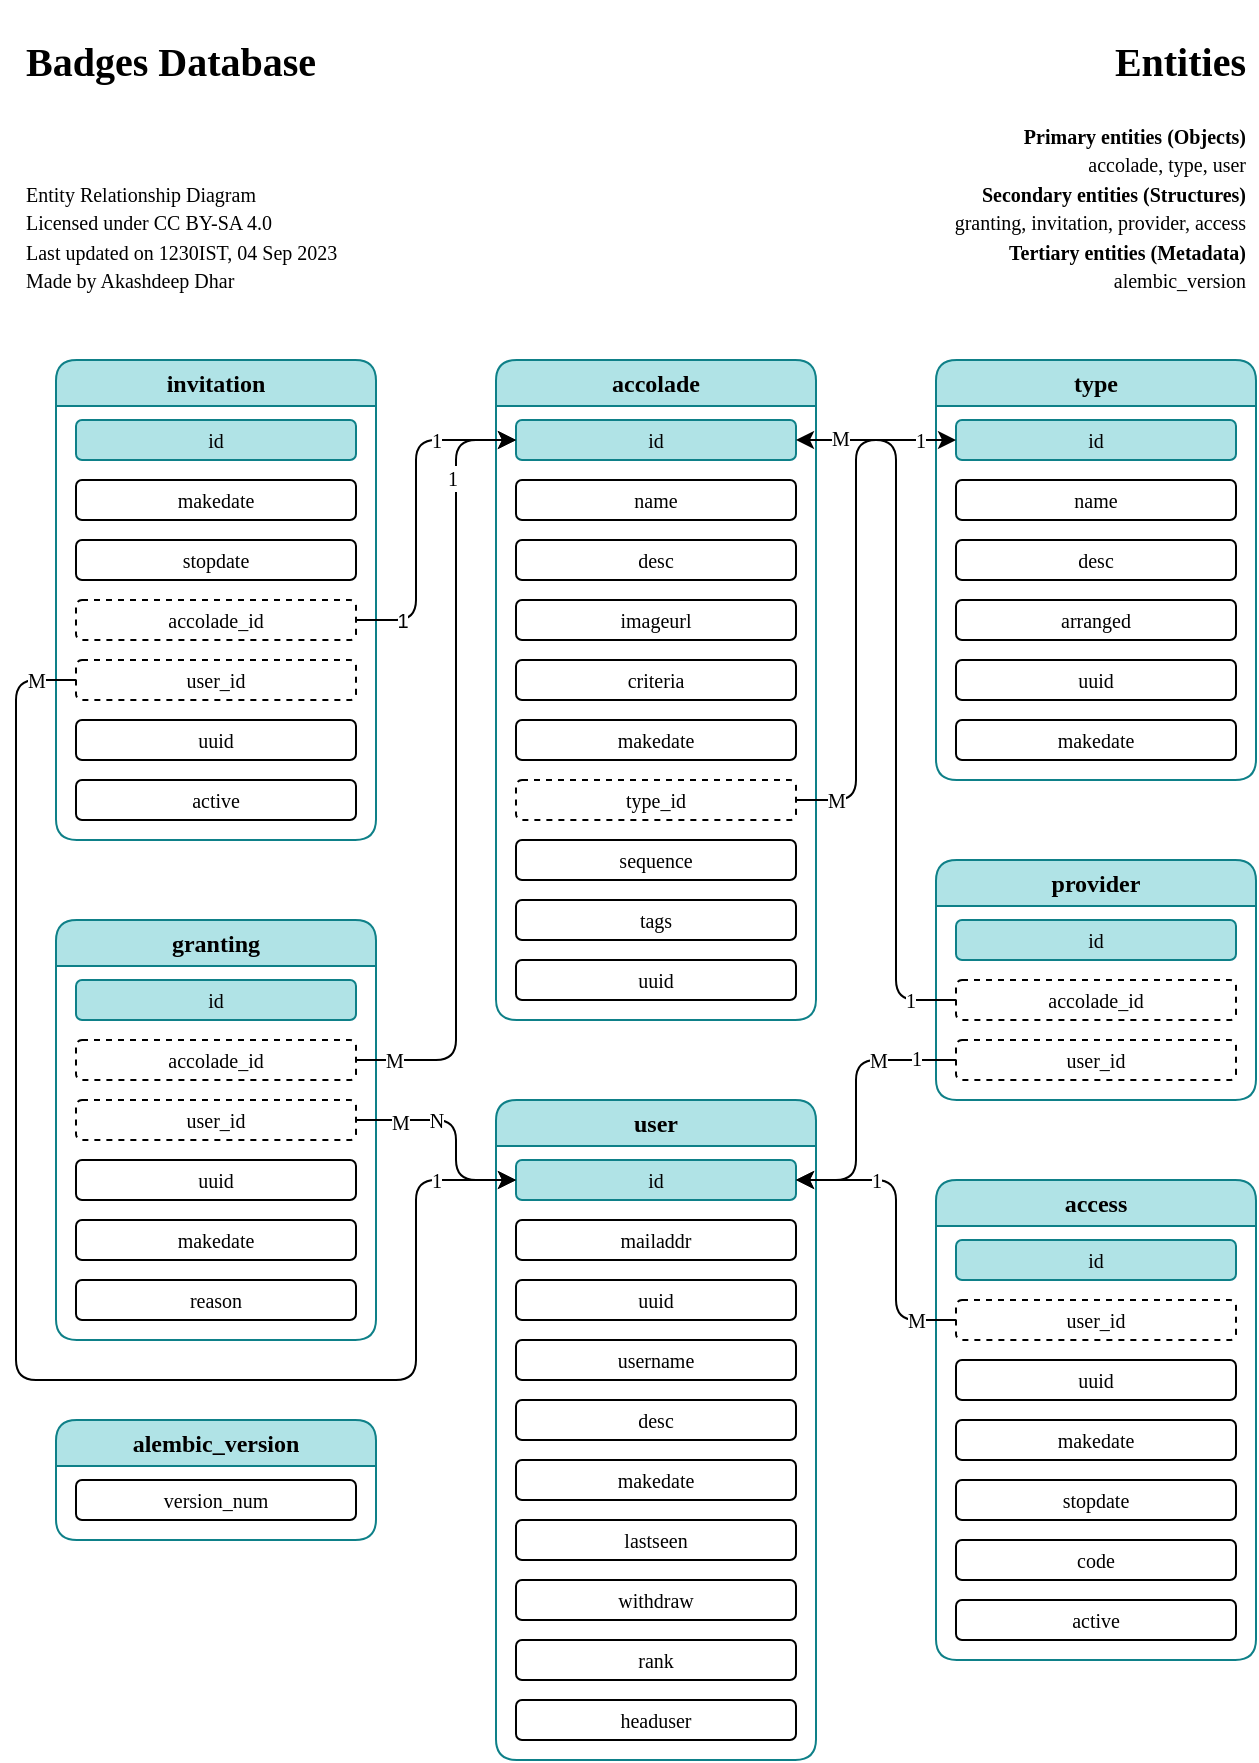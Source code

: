 <mxfile version="21.7.1" type="device">
  <diagram name="Page-1" id="tG-fi7jxVLDGpoVH_Wuy">
    <mxGraphModel dx="2280" dy="800" grid="1" gridSize="10" guides="1" tooltips="1" connect="1" arrows="1" fold="1" page="1" pageScale="1" pageWidth="850" pageHeight="1100" math="0" shadow="0">
      <root>
        <mxCell id="0" />
        <mxCell id="1" parent="0" />
        <mxCell id="fr-WvW2aRMvn-cWXt4Ab-1" value="&lt;font face=&quot;JetBrains Mono&quot;&gt;granting&lt;/font&gt;" style="swimlane;whiteSpace=wrap;html=1;rounded=1;fillColor=#b0e3e6;strokeColor=#0e8088;" parent="1" vertex="1">
          <mxGeometry x="-40" y="1240" width="160" height="210" as="geometry" />
        </mxCell>
        <mxCell id="fr-WvW2aRMvn-cWXt4Ab-2" value="&lt;font face=&quot;JetBrains Mono&quot;&gt;&lt;span style=&quot;font-size: 10px;&quot;&gt;id&lt;/span&gt;&lt;/font&gt;" style="rounded=1;whiteSpace=wrap;html=1;fillColor=#b0e3e6;strokeColor=#0e8088;" parent="fr-WvW2aRMvn-cWXt4Ab-1" vertex="1">
          <mxGeometry x="10" y="30" width="140" height="20" as="geometry" />
        </mxCell>
        <mxCell id="fr-WvW2aRMvn-cWXt4Ab-3" value="&lt;font face=&quot;JetBrains Mono&quot;&gt;&lt;span style=&quot;font-size: 10px;&quot;&gt;accolade_id&lt;/span&gt;&lt;/font&gt;" style="rounded=1;whiteSpace=wrap;html=1;dashed=1;" parent="fr-WvW2aRMvn-cWXt4Ab-1" vertex="1">
          <mxGeometry x="10" y="60" width="140" height="20" as="geometry" />
        </mxCell>
        <mxCell id="fr-WvW2aRMvn-cWXt4Ab-4" value="&lt;font face=&quot;JetBrains Mono&quot;&gt;&lt;span style=&quot;font-size: 10px;&quot;&gt;user_id&lt;/span&gt;&lt;/font&gt;" style="rounded=1;whiteSpace=wrap;html=1;dashed=1;" parent="fr-WvW2aRMvn-cWXt4Ab-1" vertex="1">
          <mxGeometry x="10" y="90" width="140" height="20" as="geometry" />
        </mxCell>
        <mxCell id="fr-WvW2aRMvn-cWXt4Ab-6" value="&lt;font face=&quot;JetBrains Mono&quot;&gt;&lt;span style=&quot;font-size: 10px;&quot;&gt;makedate&lt;/span&gt;&lt;/font&gt;" style="rounded=1;whiteSpace=wrap;html=1;" parent="fr-WvW2aRMvn-cWXt4Ab-1" vertex="1">
          <mxGeometry x="10" y="150" width="140" height="20" as="geometry" />
        </mxCell>
        <mxCell id="fr-WvW2aRMvn-cWXt4Ab-8" value="&lt;font face=&quot;JetBrains Mono&quot;&gt;&lt;span style=&quot;font-size: 10px;&quot;&gt;reason&lt;/span&gt;&lt;/font&gt;" style="rounded=1;whiteSpace=wrap;html=1;" parent="fr-WvW2aRMvn-cWXt4Ab-1" vertex="1">
          <mxGeometry x="10" y="180" width="140" height="20" as="geometry" />
        </mxCell>
        <mxCell id="O8XJlSIx6RdCu0CZliPD-32" value="&lt;font face=&quot;JetBrains Mono&quot;&gt;&lt;span style=&quot;font-size: 10px;&quot;&gt;uuid&lt;/span&gt;&lt;/font&gt;" style="rounded=1;whiteSpace=wrap;html=1;" parent="fr-WvW2aRMvn-cWXt4Ab-1" vertex="1">
          <mxGeometry x="10" y="120" width="140" height="20" as="geometry" />
        </mxCell>
        <mxCell id="fr-WvW2aRMvn-cWXt4Ab-9" value="&lt;font face=&quot;JetBrains Mono&quot;&gt;user&lt;/font&gt;" style="swimlane;whiteSpace=wrap;html=1;rounded=1;fillColor=#b0e3e6;strokeColor=#0e8088;" parent="1" vertex="1">
          <mxGeometry x="180" y="1330" width="160" height="330" as="geometry" />
        </mxCell>
        <mxCell id="fr-WvW2aRMvn-cWXt4Ab-10" value="&lt;font face=&quot;JetBrains Mono&quot;&gt;&lt;span style=&quot;font-size: 10px;&quot;&gt;id&lt;/span&gt;&lt;/font&gt;" style="rounded=1;whiteSpace=wrap;html=1;strokeWidth=1;fillColor=#b0e3e6;strokeColor=#0e8088;" parent="fr-WvW2aRMvn-cWXt4Ab-9" vertex="1">
          <mxGeometry x="10" y="30" width="140" height="20" as="geometry" />
        </mxCell>
        <mxCell id="fr-WvW2aRMvn-cWXt4Ab-11" value="&lt;font face=&quot;JetBrains Mono&quot;&gt;&lt;span style=&quot;font-size: 10px;&quot;&gt;mailaddr&lt;/span&gt;&lt;/font&gt;" style="rounded=1;whiteSpace=wrap;html=1;" parent="fr-WvW2aRMvn-cWXt4Ab-9" vertex="1">
          <mxGeometry x="10" y="60" width="140" height="20" as="geometry" />
        </mxCell>
        <mxCell id="fr-WvW2aRMvn-cWXt4Ab-12" value="&lt;font face=&quot;JetBrains Mono&quot;&gt;&lt;span style=&quot;font-size: 10px;&quot;&gt;username&lt;/span&gt;&lt;/font&gt;" style="rounded=1;whiteSpace=wrap;html=1;" parent="fr-WvW2aRMvn-cWXt4Ab-9" vertex="1">
          <mxGeometry x="10" y="120" width="140" height="20" as="geometry" />
        </mxCell>
        <mxCell id="fr-WvW2aRMvn-cWXt4Ab-15" value="&lt;font face=&quot;JetBrains Mono&quot;&gt;&lt;span style=&quot;font-size: 10px;&quot;&gt;desc&lt;/span&gt;&lt;/font&gt;" style="rounded=1;whiteSpace=wrap;html=1;" parent="fr-WvW2aRMvn-cWXt4Ab-9" vertex="1">
          <mxGeometry x="10" y="150" width="140" height="20" as="geometry" />
        </mxCell>
        <mxCell id="fr-WvW2aRMvn-cWXt4Ab-16" value="&lt;font face=&quot;JetBrains Mono&quot;&gt;&lt;span style=&quot;font-size: 10px;&quot;&gt;makedate&lt;/span&gt;&lt;/font&gt;" style="rounded=1;whiteSpace=wrap;html=1;" parent="fr-WvW2aRMvn-cWXt4Ab-9" vertex="1">
          <mxGeometry x="10" y="180" width="140" height="20" as="geometry" />
        </mxCell>
        <mxCell id="fr-WvW2aRMvn-cWXt4Ab-17" value="&lt;font face=&quot;JetBrains Mono&quot;&gt;&lt;span style=&quot;font-size: 10px;&quot;&gt;withdraw&lt;/span&gt;&lt;/font&gt;" style="rounded=1;whiteSpace=wrap;html=1;" parent="fr-WvW2aRMvn-cWXt4Ab-9" vertex="1">
          <mxGeometry x="10" y="240" width="140" height="20" as="geometry" />
        </mxCell>
        <mxCell id="fr-WvW2aRMvn-cWXt4Ab-18" value="&lt;font face=&quot;JetBrains Mono&quot;&gt;&lt;span style=&quot;font-size: 10px;&quot;&gt;rank&lt;/span&gt;&lt;/font&gt;" style="rounded=1;whiteSpace=wrap;html=1;" parent="fr-WvW2aRMvn-cWXt4Ab-9" vertex="1">
          <mxGeometry x="10" y="270" width="140" height="20" as="geometry" />
        </mxCell>
        <mxCell id="fr-WvW2aRMvn-cWXt4Ab-19" value="&lt;font face=&quot;JetBrains Mono&quot;&gt;&lt;span style=&quot;font-size: 10px;&quot;&gt;lastseen&lt;/span&gt;&lt;/font&gt;" style="rounded=1;whiteSpace=wrap;html=1;" parent="fr-WvW2aRMvn-cWXt4Ab-9" vertex="1">
          <mxGeometry x="10" y="210" width="140" height="20" as="geometry" />
        </mxCell>
        <mxCell id="O8XJlSIx6RdCu0CZliPD-10" value="&lt;font face=&quot;JetBrains Mono&quot;&gt;&lt;span style=&quot;font-size: 10px;&quot;&gt;uuid&lt;/span&gt;&lt;/font&gt;" style="rounded=1;whiteSpace=wrap;html=1;" parent="fr-WvW2aRMvn-cWXt4Ab-9" vertex="1">
          <mxGeometry x="10" y="90" width="140" height="20" as="geometry" />
        </mxCell>
        <mxCell id="O8XJlSIx6RdCu0CZliPD-30" value="&lt;font face=&quot;JetBrains Mono&quot;&gt;&lt;span style=&quot;font-size: 10px;&quot;&gt;headuser&lt;/span&gt;&lt;/font&gt;" style="rounded=1;whiteSpace=wrap;html=1;" parent="fr-WvW2aRMvn-cWXt4Ab-9" vertex="1">
          <mxGeometry x="10" y="300" width="140" height="20" as="geometry" />
        </mxCell>
        <mxCell id="fr-WvW2aRMvn-cWXt4Ab-20" value="&lt;font data-font-src=&quot;https://fonts.googleapis.com/css?family=JetBrains+Mono&quot; face=&quot;JetBrains Mono&quot;&gt;alembic_version&lt;/font&gt;" style="swimlane;whiteSpace=wrap;html=1;rounded=1;fillColor=#b0e3e6;strokeColor=#0e8088;" parent="1" vertex="1">
          <mxGeometry x="-40" y="1490" width="160" height="60" as="geometry" />
        </mxCell>
        <mxCell id="fr-WvW2aRMvn-cWXt4Ab-21" value="&lt;font style=&quot;font-size: 10px;&quot; data-font-src=&quot;https://fonts.googleapis.com/css?family=JetBrains+Mono&quot; face=&quot;JetBrains Mono&quot;&gt;version_num&lt;/font&gt;" style="rounded=1;whiteSpace=wrap;html=1;" parent="fr-WvW2aRMvn-cWXt4Ab-20" vertex="1">
          <mxGeometry x="10" y="30" width="140" height="20" as="geometry" />
        </mxCell>
        <mxCell id="fr-WvW2aRMvn-cWXt4Ab-22" value="&lt;font face=&quot;JetBrains Mono&quot;&gt;accolade&lt;/font&gt;" style="swimlane;whiteSpace=wrap;html=1;rounded=1;fillColor=#b0e3e6;strokeColor=#0e8088;" parent="1" vertex="1">
          <mxGeometry x="180" y="960" width="160" height="330" as="geometry" />
        </mxCell>
        <mxCell id="fr-WvW2aRMvn-cWXt4Ab-23" value="&lt;font face=&quot;JetBrains Mono&quot;&gt;&lt;span style=&quot;font-size: 10px;&quot;&gt;id&lt;/span&gt;&lt;/font&gt;" style="rounded=1;whiteSpace=wrap;html=1;fillColor=#b0e3e6;strokeColor=#0e8088;glass=0;" parent="fr-WvW2aRMvn-cWXt4Ab-22" vertex="1">
          <mxGeometry x="10" y="30" width="140" height="20" as="geometry" />
        </mxCell>
        <mxCell id="fr-WvW2aRMvn-cWXt4Ab-24" value="&lt;font face=&quot;JetBrains Mono&quot;&gt;&lt;span style=&quot;font-size: 10px;&quot;&gt;name&lt;/span&gt;&lt;/font&gt;" style="rounded=1;whiteSpace=wrap;html=1;" parent="fr-WvW2aRMvn-cWXt4Ab-22" vertex="1">
          <mxGeometry x="10" y="60" width="140" height="20" as="geometry" />
        </mxCell>
        <mxCell id="fr-WvW2aRMvn-cWXt4Ab-25" value="&lt;font face=&quot;JetBrains Mono&quot;&gt;&lt;span style=&quot;font-size: 10px;&quot;&gt;desc&lt;/span&gt;&lt;/font&gt;" style="rounded=1;whiteSpace=wrap;html=1;" parent="fr-WvW2aRMvn-cWXt4Ab-22" vertex="1">
          <mxGeometry x="10" y="90" width="140" height="20" as="geometry" />
        </mxCell>
        <mxCell id="fr-WvW2aRMvn-cWXt4Ab-26" value="&lt;font face=&quot;JetBrains Mono&quot;&gt;&lt;span style=&quot;font-size: 10px;&quot;&gt;imageurl&lt;/span&gt;&lt;/font&gt;" style="rounded=1;whiteSpace=wrap;html=1;" parent="fr-WvW2aRMvn-cWXt4Ab-22" vertex="1">
          <mxGeometry x="10" y="120" width="140" height="20" as="geometry" />
        </mxCell>
        <mxCell id="fr-WvW2aRMvn-cWXt4Ab-27" value="&lt;font face=&quot;JetBrains Mono&quot;&gt;&lt;span style=&quot;font-size: 10px;&quot;&gt;criteria&lt;/span&gt;&lt;/font&gt;" style="rounded=1;whiteSpace=wrap;html=1;" parent="fr-WvW2aRMvn-cWXt4Ab-22" vertex="1">
          <mxGeometry x="10" y="150" width="140" height="20" as="geometry" />
        </mxCell>
        <mxCell id="fr-WvW2aRMvn-cWXt4Ab-29" value="&lt;font face=&quot;JetBrains Mono&quot;&gt;&lt;span style=&quot;font-size: 10px;&quot;&gt;makedate&lt;/span&gt;&lt;/font&gt;" style="rounded=1;whiteSpace=wrap;html=1;" parent="fr-WvW2aRMvn-cWXt4Ab-22" vertex="1">
          <mxGeometry x="10" y="180" width="140" height="20" as="geometry" />
        </mxCell>
        <mxCell id="fr-WvW2aRMvn-cWXt4Ab-30" value="&lt;font face=&quot;JetBrains Mono&quot;&gt;&lt;span style=&quot;font-size: 10px;&quot;&gt;sequence&lt;/span&gt;&lt;/font&gt;" style="rounded=1;whiteSpace=wrap;html=1;" parent="fr-WvW2aRMvn-cWXt4Ab-22" vertex="1">
          <mxGeometry x="10" y="240" width="140" height="20" as="geometry" />
        </mxCell>
        <mxCell id="GFM2HhCgNzL9rEsVjtdj-2" value="&lt;font face=&quot;JetBrains Mono&quot;&gt;&lt;span style=&quot;font-size: 10px;&quot;&gt;tags&lt;/span&gt;&lt;/font&gt;" style="rounded=1;whiteSpace=wrap;html=1;" parent="fr-WvW2aRMvn-cWXt4Ab-22" vertex="1">
          <mxGeometry x="10" y="270" width="140" height="20" as="geometry" />
        </mxCell>
        <mxCell id="O8XJlSIx6RdCu0CZliPD-37" value="&lt;font face=&quot;JetBrains Mono&quot;&gt;&lt;span style=&quot;font-size: 10px;&quot;&gt;uuid&lt;/span&gt;&lt;/font&gt;" style="rounded=1;whiteSpace=wrap;html=1;" parent="fr-WvW2aRMvn-cWXt4Ab-22" vertex="1">
          <mxGeometry x="10" y="300" width="140" height="20" as="geometry" />
        </mxCell>
        <mxCell id="fr-WvW2aRMvn-cWXt4Ab-32" value="&lt;font face=&quot;JetBrains Mono&quot;&gt;invitation&lt;/font&gt;" style="swimlane;whiteSpace=wrap;html=1;rounded=1;fillColor=#b0e3e6;strokeColor=#0e8088;" parent="1" vertex="1">
          <mxGeometry x="-40" y="960" width="160" height="240" as="geometry" />
        </mxCell>
        <mxCell id="fr-WvW2aRMvn-cWXt4Ab-33" value="&lt;font face=&quot;JetBrains Mono&quot;&gt;&lt;span style=&quot;font-size: 10px;&quot;&gt;id&lt;/span&gt;&lt;/font&gt;" style="rounded=1;whiteSpace=wrap;html=1;strokeWidth=1;fillColor=#b0e3e6;strokeColor=#0e8088;" parent="fr-WvW2aRMvn-cWXt4Ab-32" vertex="1">
          <mxGeometry x="10" y="30" width="140" height="20" as="geometry" />
        </mxCell>
        <mxCell id="fr-WvW2aRMvn-cWXt4Ab-34" value="&lt;font face=&quot;JetBrains Mono&quot;&gt;&lt;span style=&quot;font-size: 10px;&quot;&gt;makedate&lt;/span&gt;&lt;/font&gt;" style="rounded=1;whiteSpace=wrap;html=1;" parent="fr-WvW2aRMvn-cWXt4Ab-32" vertex="1">
          <mxGeometry x="10" y="60" width="140" height="20" as="geometry" />
        </mxCell>
        <mxCell id="fr-WvW2aRMvn-cWXt4Ab-35" value="&lt;font face=&quot;JetBrains Mono&quot;&gt;&lt;span style=&quot;font-size: 10px;&quot;&gt;stopdate&lt;/span&gt;&lt;/font&gt;" style="rounded=1;whiteSpace=wrap;html=1;" parent="fr-WvW2aRMvn-cWXt4Ab-32" vertex="1">
          <mxGeometry x="10" y="90" width="140" height="20" as="geometry" />
        </mxCell>
        <mxCell id="fr-WvW2aRMvn-cWXt4Ab-36" value="&lt;font face=&quot;JetBrains Mono&quot;&gt;&lt;span style=&quot;font-size: 10px;&quot;&gt;accolade_id&lt;/span&gt;&lt;/font&gt;" style="rounded=1;whiteSpace=wrap;html=1;dashed=1;" parent="fr-WvW2aRMvn-cWXt4Ab-32" vertex="1">
          <mxGeometry x="10" y="120" width="140" height="20" as="geometry" />
        </mxCell>
        <mxCell id="fr-WvW2aRMvn-cWXt4Ab-37" value="&lt;font face=&quot;JetBrains Mono&quot;&gt;&lt;span style=&quot;font-size: 10px;&quot;&gt;user_id&lt;/span&gt;&lt;/font&gt;" style="rounded=1;whiteSpace=wrap;html=1;dashed=1;" parent="fr-WvW2aRMvn-cWXt4Ab-32" vertex="1">
          <mxGeometry x="10" y="150" width="140" height="20" as="geometry" />
        </mxCell>
        <mxCell id="O8XJlSIx6RdCu0CZliPD-33" value="&lt;font face=&quot;JetBrains Mono&quot;&gt;&lt;span style=&quot;font-size: 10px;&quot;&gt;uuid&lt;/span&gt;&lt;/font&gt;" style="rounded=1;whiteSpace=wrap;html=1;" parent="fr-WvW2aRMvn-cWXt4Ab-32" vertex="1">
          <mxGeometry x="10" y="180" width="140" height="20" as="geometry" />
        </mxCell>
        <mxCell id="O8XJlSIx6RdCu0CZliPD-34" value="&lt;font face=&quot;JetBrains Mono&quot;&gt;&lt;span style=&quot;font-size: 10px;&quot;&gt;active&lt;/span&gt;&lt;/font&gt;" style="rounded=1;whiteSpace=wrap;html=1;" parent="fr-WvW2aRMvn-cWXt4Ab-32" vertex="1">
          <mxGeometry x="10" y="210" width="140" height="20" as="geometry" />
        </mxCell>
        <mxCell id="fr-WvW2aRMvn-cWXt4Ab-38" value="&lt;font face=&quot;JetBrains Mono&quot;&gt;provider&lt;/font&gt;" style="swimlane;whiteSpace=wrap;html=1;rounded=1;fillColor=#b0e3e6;strokeColor=#0e8088;" parent="1" vertex="1">
          <mxGeometry x="400" y="1210" width="160" height="120" as="geometry" />
        </mxCell>
        <mxCell id="fr-WvW2aRMvn-cWXt4Ab-39" value="&lt;font face=&quot;JetBrains Mono&quot;&gt;&lt;span style=&quot;font-size: 10px;&quot;&gt;id&lt;/span&gt;&lt;/font&gt;" style="rounded=1;whiteSpace=wrap;html=1;strokeWidth=1;fillColor=#b0e3e6;strokeColor=#0e8088;" parent="fr-WvW2aRMvn-cWXt4Ab-38" vertex="1">
          <mxGeometry x="10" y="30" width="140" height="20" as="geometry" />
        </mxCell>
        <mxCell id="fr-WvW2aRMvn-cWXt4Ab-41" value="&lt;font face=&quot;JetBrains Mono&quot;&gt;&lt;span style=&quot;font-size: 10px;&quot;&gt;user_id&lt;/span&gt;&lt;/font&gt;" style="rounded=1;whiteSpace=wrap;html=1;dashed=1;" parent="fr-WvW2aRMvn-cWXt4Ab-38" vertex="1">
          <mxGeometry x="10" y="90" width="140" height="20" as="geometry" />
        </mxCell>
        <mxCell id="GFM2HhCgNzL9rEsVjtdj-18" value="&lt;font face=&quot;JetBrains Mono&quot;&gt;&lt;span style=&quot;font-size: 10px;&quot;&gt;accolade_id&lt;br&gt;&lt;/span&gt;&lt;/font&gt;" style="rounded=1;whiteSpace=wrap;html=1;dashed=1;" parent="fr-WvW2aRMvn-cWXt4Ab-38" vertex="1">
          <mxGeometry x="10" y="60" width="140" height="20" as="geometry" />
        </mxCell>
        <mxCell id="fr-WvW2aRMvn-cWXt4Ab-42" value="&lt;font face=&quot;JetBrains Mono&quot;&gt;type&lt;/font&gt;" style="swimlane;whiteSpace=wrap;html=1;rounded=1;fillColor=#b0e3e6;strokeColor=#0e8088;" parent="1" vertex="1">
          <mxGeometry x="400" y="960" width="160" height="210" as="geometry" />
        </mxCell>
        <mxCell id="fr-WvW2aRMvn-cWXt4Ab-43" value="&lt;font face=&quot;JetBrains Mono&quot;&gt;&lt;span style=&quot;font-size: 10px;&quot;&gt;id&lt;/span&gt;&lt;/font&gt;" style="rounded=1;whiteSpace=wrap;html=1;strokeWidth=1;fillColor=#b0e3e6;strokeColor=#0e8088;" parent="fr-WvW2aRMvn-cWXt4Ab-42" vertex="1">
          <mxGeometry x="10" y="30" width="140" height="20" as="geometry" />
        </mxCell>
        <mxCell id="fr-WvW2aRMvn-cWXt4Ab-44" value="&lt;font face=&quot;JetBrains Mono&quot;&gt;&lt;span style=&quot;font-size: 10px;&quot;&gt;name&lt;/span&gt;&lt;/font&gt;" style="rounded=1;whiteSpace=wrap;html=1;" parent="fr-WvW2aRMvn-cWXt4Ab-42" vertex="1">
          <mxGeometry x="10" y="60" width="140" height="20" as="geometry" />
        </mxCell>
        <mxCell id="fr-WvW2aRMvn-cWXt4Ab-45" value="&lt;font face=&quot;JetBrains Mono&quot;&gt;&lt;span style=&quot;font-size: 10px;&quot;&gt;desc&lt;/span&gt;&lt;/font&gt;" style="rounded=1;whiteSpace=wrap;html=1;strokeColor=default;" parent="fr-WvW2aRMvn-cWXt4Ab-42" vertex="1">
          <mxGeometry x="10" y="90" width="140" height="20" as="geometry" />
        </mxCell>
        <mxCell id="GFM2HhCgNzL9rEsVjtdj-12" value="&lt;font face=&quot;JetBrains Mono&quot;&gt;&lt;span style=&quot;font-size: 10px;&quot;&gt;arranged&lt;/span&gt;&lt;/font&gt;" style="rounded=1;whiteSpace=wrap;html=1;strokeColor=default;" parent="fr-WvW2aRMvn-cWXt4Ab-42" vertex="1">
          <mxGeometry x="10" y="120" width="140" height="20" as="geometry" />
        </mxCell>
        <mxCell id="O8XJlSIx6RdCu0CZliPD-35" value="&lt;font face=&quot;JetBrains Mono&quot;&gt;&lt;span style=&quot;font-size: 10px;&quot;&gt;uuid&lt;/span&gt;&lt;/font&gt;" style="rounded=1;whiteSpace=wrap;html=1;strokeColor=default;" parent="fr-WvW2aRMvn-cWXt4Ab-42" vertex="1">
          <mxGeometry x="10" y="150" width="140" height="20" as="geometry" />
        </mxCell>
        <mxCell id="O8XJlSIx6RdCu0CZliPD-36" value="&lt;font face=&quot;JetBrains Mono&quot;&gt;&lt;span style=&quot;font-size: 10px;&quot;&gt;makedate&lt;/span&gt;&lt;/font&gt;" style="rounded=1;whiteSpace=wrap;html=1;strokeColor=default;" parent="fr-WvW2aRMvn-cWXt4Ab-42" vertex="1">
          <mxGeometry x="10" y="180" width="140" height="20" as="geometry" />
        </mxCell>
        <mxCell id="fr-WvW2aRMvn-cWXt4Ab-63" style="edgeStyle=orthogonalEdgeStyle;rounded=1;orthogonalLoop=1;jettySize=auto;html=1;entryX=0;entryY=0.5;entryDx=0;entryDy=0;" parent="1" source="fr-WvW2aRMvn-cWXt4Ab-36" target="fr-WvW2aRMvn-cWXt4Ab-23" edge="1">
          <mxGeometry relative="1" as="geometry">
            <Array as="points">
              <mxPoint x="140" y="1090" />
              <mxPoint x="140" y="1000" />
            </Array>
          </mxGeometry>
        </mxCell>
        <mxCell id="GFM2HhCgNzL9rEsVjtdj-22" value="&lt;font style=&quot;font-size: 10px;&quot;&gt;1&lt;/font&gt;" style="edgeLabel;html=1;align=center;verticalAlign=middle;resizable=0;points=[];" parent="fr-WvW2aRMvn-cWXt4Ab-63" vertex="1" connectable="0">
          <mxGeometry x="-0.729" relative="1" as="geometry">
            <mxPoint as="offset" />
          </mxGeometry>
        </mxCell>
        <mxCell id="GFM2HhCgNzL9rEsVjtdj-23" value="&lt;font style=&quot;font-size: 10px;&quot; data-font-src=&quot;https://fonts.googleapis.com/css?family=JetBrains+Mono&quot; face=&quot;JetBrains Mono&quot;&gt;1&lt;/font&gt;" style="edgeLabel;html=1;align=center;verticalAlign=middle;resizable=0;points=[];" parent="fr-WvW2aRMvn-cWXt4Ab-63" vertex="1" connectable="0">
          <mxGeometry x="0.551" relative="1" as="geometry">
            <mxPoint x="-2" as="offset" />
          </mxGeometry>
        </mxCell>
        <mxCell id="fr-WvW2aRMvn-cWXt4Ab-64" style="edgeStyle=orthogonalEdgeStyle;rounded=1;orthogonalLoop=1;jettySize=auto;html=1;entryX=0;entryY=0.5;entryDx=0;entryDy=0;" parent="1" source="fr-WvW2aRMvn-cWXt4Ab-3" target="fr-WvW2aRMvn-cWXt4Ab-23" edge="1">
          <mxGeometry relative="1" as="geometry">
            <Array as="points">
              <mxPoint x="160" y="1310" />
              <mxPoint x="160" y="1000" />
            </Array>
          </mxGeometry>
        </mxCell>
        <mxCell id="GFM2HhCgNzL9rEsVjtdj-28" value="&lt;font data-font-src=&quot;https://fonts.googleapis.com/css?family=JetBrains+Mono&quot; face=&quot;JetBrains Mono&quot; style=&quot;font-size: 10px;&quot;&gt;M&lt;/font&gt;" style="edgeLabel;html=1;align=center;verticalAlign=middle;resizable=0;points=[];" parent="fr-WvW2aRMvn-cWXt4Ab-64" vertex="1" connectable="0">
          <mxGeometry x="-0.787" y="1" relative="1" as="geometry">
            <mxPoint x="-23" y="1" as="offset" />
          </mxGeometry>
        </mxCell>
        <mxCell id="GFM2HhCgNzL9rEsVjtdj-29" value="&lt;font data-font-src=&quot;https://fonts.googleapis.com/css?family=JetBrains+Mono&quot; face=&quot;JetBrains Mono&quot; style=&quot;font-size: 10px;&quot;&gt;1&lt;/font&gt;" style="edgeLabel;html=1;align=center;verticalAlign=middle;resizable=0;points=[];" parent="fr-WvW2aRMvn-cWXt4Ab-64" vertex="1" connectable="0">
          <mxGeometry x="0.678" y="2" relative="1" as="geometry">
            <mxPoint y="-14" as="offset" />
          </mxGeometry>
        </mxCell>
        <mxCell id="fr-WvW2aRMvn-cWXt4Ab-65" style="edgeStyle=orthogonalEdgeStyle;rounded=1;orthogonalLoop=1;jettySize=auto;html=1;entryX=0;entryY=0.5;entryDx=0;entryDy=0;" parent="1" source="fr-WvW2aRMvn-cWXt4Ab-37" target="fr-WvW2aRMvn-cWXt4Ab-10" edge="1">
          <mxGeometry relative="1" as="geometry">
            <Array as="points">
              <mxPoint x="-60" y="1120" />
              <mxPoint x="-60" y="1470" />
              <mxPoint x="140" y="1470" />
              <mxPoint x="140" y="1370" />
            </Array>
          </mxGeometry>
        </mxCell>
        <mxCell id="GFM2HhCgNzL9rEsVjtdj-24" value="&lt;font style=&quot;font-size: 10px;&quot; data-font-src=&quot;https://fonts.googleapis.com/css?family=JetBrains+Mono&quot; face=&quot;JetBrains Mono&quot;&gt;1&lt;/font&gt;" style="edgeLabel;html=1;align=center;verticalAlign=middle;resizable=0;points=[];" parent="fr-WvW2aRMvn-cWXt4Ab-65" vertex="1" connectable="0">
          <mxGeometry x="0.673" relative="1" as="geometry">
            <mxPoint x="10" y="-97" as="offset" />
          </mxGeometry>
        </mxCell>
        <mxCell id="GFM2HhCgNzL9rEsVjtdj-25" value="&lt;font data-font-src=&quot;https://fonts.googleapis.com/css?family=JetBrains+Mono&quot; face=&quot;JetBrains Mono&quot; style=&quot;font-size: 10px;&quot;&gt;M&lt;/font&gt;" style="edgeLabel;html=1;align=center;verticalAlign=middle;resizable=0;points=[];" parent="fr-WvW2aRMvn-cWXt4Ab-65" vertex="1" connectable="0">
          <mxGeometry x="-0.869" y="-1" relative="1" as="geometry">
            <mxPoint x="11" y="-18" as="offset" />
          </mxGeometry>
        </mxCell>
        <mxCell id="vt9LY7XR-ToCFczCT84p-2" value="&lt;font data-font-src=&quot;https://fonts.googleapis.com/css?family=JetBrains+Mono&quot; face=&quot;JetBrains Mono&quot; style=&quot;font-size: 10px;&quot;&gt;1&lt;/font&gt;" style="edgeLabel;html=1;align=center;verticalAlign=middle;resizable=0;points=[];" vertex="1" connectable="0" parent="fr-WvW2aRMvn-cWXt4Ab-65">
          <mxGeometry x="0.803" y="2" relative="1" as="geometry">
            <mxPoint x="12" y="-22" as="offset" />
          </mxGeometry>
        </mxCell>
        <mxCell id="fr-WvW2aRMvn-cWXt4Ab-66" style="edgeStyle=orthogonalEdgeStyle;rounded=1;orthogonalLoop=1;jettySize=auto;html=1;entryX=0;entryY=0.5;entryDx=0;entryDy=0;" parent="1" source="fr-WvW2aRMvn-cWXt4Ab-4" target="fr-WvW2aRMvn-cWXt4Ab-10" edge="1">
          <mxGeometry relative="1" as="geometry">
            <Array as="points">
              <mxPoint x="160" y="1340" />
              <mxPoint x="160" y="1370" />
            </Array>
          </mxGeometry>
        </mxCell>
        <mxCell id="GFM2HhCgNzL9rEsVjtdj-26" value="&lt;font data-font-src=&quot;https://fonts.googleapis.com/css?family=JetBrains+Mono&quot; face=&quot;JetBrains Mono&quot; style=&quot;font-size: 10px;&quot;&gt;N&lt;/font&gt;" style="edgeLabel;html=1;align=center;verticalAlign=middle;resizable=0;points=[];" parent="fr-WvW2aRMvn-cWXt4Ab-66" vertex="1" connectable="0">
          <mxGeometry x="0.092" y="2" relative="1" as="geometry">
            <mxPoint x="-12" y="-10" as="offset" />
          </mxGeometry>
        </mxCell>
        <mxCell id="GFM2HhCgNzL9rEsVjtdj-27" value="&lt;font style=&quot;font-size: 10px;&quot; data-font-src=&quot;https://fonts.googleapis.com/css?family=JetBrains+Mono&quot; face=&quot;JetBrains Mono&quot;&gt;M&lt;/font&gt;" style="edgeLabel;html=1;align=center;verticalAlign=middle;resizable=0;points=[];" parent="fr-WvW2aRMvn-cWXt4Ab-66" vertex="1" connectable="0">
          <mxGeometry x="-0.704" y="-1" relative="1" as="geometry">
            <mxPoint x="5" as="offset" />
          </mxGeometry>
        </mxCell>
        <mxCell id="fr-WvW2aRMvn-cWXt4Ab-67" value="&lt;h1&gt;&lt;font style=&quot;font-size: 20px;&quot; data-font-src=&quot;https://fonts.googleapis.com/css?family=JetBrains+Mono&quot; face=&quot;JetBrains Mono&quot;&gt;Badges Database&lt;/font&gt;&lt;/h1&gt;&lt;p&gt;&lt;font style=&quot;font-size: 10px;&quot; data-font-src=&quot;https://fonts.googleapis.com/css?family=JetBrains+Mono&quot; face=&quot;JetBrains Mono&quot;&gt;&lt;br&gt;&lt;br&gt;Entity Relationship Diagram&lt;br&gt;&lt;/font&gt;&lt;span style=&quot;font-size: 10px; font-family: &amp;quot;JetBrains Mono&amp;quot;; background-color: initial;&quot;&gt;Licensed under CC BY-SA 4.0&amp;nbsp;&lt;br&gt;&lt;/span&gt;&lt;font style=&quot;background-color: initial; font-size: 10px;&quot; data-font-src=&quot;https://fonts.googleapis.com/css?family=JetBrains+Mono&quot; face=&quot;JetBrains Mono&quot;&gt;Last updated on 1230IST, 04 Sep 2023&lt;br&gt;Made&lt;/font&gt;&lt;span style=&quot;background-color: initial; font-size: 10px; font-family: &amp;quot;JetBrains Mono&amp;quot;;&quot;&gt;&amp;nbsp;by Akashdeep Dhar&lt;/span&gt;&lt;/p&gt;" style="text;html=1;strokeColor=none;fillColor=none;spacing=5;spacingTop=-20;whiteSpace=wrap;overflow=hidden;rounded=0;align=left;" parent="1" vertex="1">
          <mxGeometry x="-60" y="790" width="240" height="140" as="geometry" />
        </mxCell>
        <mxCell id="GFM2HhCgNzL9rEsVjtdj-8" style="edgeStyle=orthogonalEdgeStyle;rounded=1;orthogonalLoop=1;jettySize=auto;html=1;entryX=0;entryY=0.5;entryDx=0;entryDy=0;" parent="1" source="GFM2HhCgNzL9rEsVjtdj-1" target="fr-WvW2aRMvn-cWXt4Ab-43" edge="1">
          <mxGeometry relative="1" as="geometry">
            <Array as="points">
              <mxPoint x="360" y="1180" />
              <mxPoint x="360" y="1000" />
            </Array>
          </mxGeometry>
        </mxCell>
        <mxCell id="GFM2HhCgNzL9rEsVjtdj-16" value="&lt;font data-font-src=&quot;https://fonts.googleapis.com/css?family=JetBrains+Mono&quot; face=&quot;JetBrains Mono&quot; style=&quot;font-size: 10px;&quot;&gt;M&lt;/font&gt;" style="edgeLabel;html=1;align=center;verticalAlign=middle;resizable=0;points=[];" parent="GFM2HhCgNzL9rEsVjtdj-8" vertex="1" connectable="0">
          <mxGeometry x="-0.841" relative="1" as="geometry">
            <mxPoint x="-1" as="offset" />
          </mxGeometry>
        </mxCell>
        <mxCell id="GFM2HhCgNzL9rEsVjtdj-17" value="&lt;font data-font-src=&quot;https://fonts.googleapis.com/css?family=JetBrains+Mono&quot; face=&quot;JetBrains Mono&quot; style=&quot;font-size: 10px;&quot;&gt;1&lt;/font&gt;" style="edgeLabel;html=1;align=center;verticalAlign=middle;resizable=0;points=[];" parent="GFM2HhCgNzL9rEsVjtdj-8" vertex="1" connectable="0">
          <mxGeometry x="0.856" y="2" relative="1" as="geometry">
            <mxPoint y="2" as="offset" />
          </mxGeometry>
        </mxCell>
        <mxCell id="GFM2HhCgNzL9rEsVjtdj-1" value="&lt;font face=&quot;JetBrains Mono&quot;&gt;&lt;span style=&quot;font-size: 10px;&quot;&gt;type_id&lt;/span&gt;&lt;/font&gt;" style="rounded=1;whiteSpace=wrap;html=1;dashed=1;" parent="1" vertex="1">
          <mxGeometry x="190" y="1170" width="140" height="20" as="geometry" />
        </mxCell>
        <mxCell id="GFM2HhCgNzL9rEsVjtdj-10" style="edgeStyle=orthogonalEdgeStyle;rounded=1;orthogonalLoop=1;jettySize=auto;html=1;entryX=1;entryY=0.5;entryDx=0;entryDy=0;exitX=0;exitY=0.5;exitDx=0;exitDy=0;" parent="1" source="fr-WvW2aRMvn-cWXt4Ab-41" edge="1" target="fr-WvW2aRMvn-cWXt4Ab-10">
          <mxGeometry relative="1" as="geometry">
            <Array as="points">
              <mxPoint x="360" y="1310" />
              <mxPoint x="360" y="1370" />
            </Array>
            <mxPoint x="480" y="1280" as="sourcePoint" />
            <mxPoint x="330" y="1360" as="targetPoint" />
          </mxGeometry>
        </mxCell>
        <mxCell id="GFM2HhCgNzL9rEsVjtdj-13" value="&lt;font style=&quot;font-size: 10px;&quot; data-font-src=&quot;https://fonts.googleapis.com/css?family=JetBrains+Mono&quot; face=&quot;JetBrains Mono&quot;&gt;1&lt;/font&gt;" style="edgeLabel;html=1;align=center;verticalAlign=middle;resizable=0;points=[];" parent="GFM2HhCgNzL9rEsVjtdj-10" vertex="1" connectable="0">
          <mxGeometry x="-0.821" y="2" relative="1" as="geometry">
            <mxPoint x="-8" y="-3" as="offset" />
          </mxGeometry>
        </mxCell>
        <mxCell id="GFM2HhCgNzL9rEsVjtdj-14" value="&lt;font data-font-src=&quot;https://fonts.googleapis.com/css?family=JetBrains+Mono&quot; face=&quot;JetBrains Mono&quot; style=&quot;font-size: 10px;&quot;&gt;M&lt;/font&gt;" style="edgeLabel;html=1;align=center;verticalAlign=middle;resizable=0;points=[];" parent="GFM2HhCgNzL9rEsVjtdj-10" vertex="1" connectable="0">
          <mxGeometry x="0.823" y="2" relative="1" as="geometry">
            <mxPoint x="28" y="-62" as="offset" />
          </mxGeometry>
        </mxCell>
        <mxCell id="GFM2HhCgNzL9rEsVjtdj-19" style="edgeStyle=orthogonalEdgeStyle;rounded=1;orthogonalLoop=1;jettySize=auto;html=1;exitX=0;exitY=0.5;exitDx=0;exitDy=0;entryX=1;entryY=0.5;entryDx=0;entryDy=0;" parent="1" source="GFM2HhCgNzL9rEsVjtdj-18" target="fr-WvW2aRMvn-cWXt4Ab-23" edge="1">
          <mxGeometry relative="1" as="geometry">
            <Array as="points">
              <mxPoint x="380" y="1280" />
              <mxPoint x="380" y="1000" />
            </Array>
          </mxGeometry>
        </mxCell>
        <mxCell id="GFM2HhCgNzL9rEsVjtdj-20" value="&lt;font style=&quot;font-size: 10px;&quot; data-font-src=&quot;https://fonts.googleapis.com/css?family=JetBrains+Mono&quot; face=&quot;JetBrains Mono&quot;&gt;1&lt;/font&gt;" style="edgeLabel;html=1;align=center;verticalAlign=middle;resizable=0;points=[];" parent="GFM2HhCgNzL9rEsVjtdj-19" vertex="1" connectable="0">
          <mxGeometry x="-0.862" y="1" relative="1" as="geometry">
            <mxPoint x="2" y="-1" as="offset" />
          </mxGeometry>
        </mxCell>
        <mxCell id="GFM2HhCgNzL9rEsVjtdj-21" value="&lt;font data-font-src=&quot;https://fonts.googleapis.com/css?family=JetBrains+Mono&quot; face=&quot;JetBrains Mono&quot; style=&quot;font-size: 10px;&quot;&gt;M&lt;/font&gt;" style="edgeLabel;html=1;align=center;verticalAlign=middle;resizable=0;points=[];" parent="GFM2HhCgNzL9rEsVjtdj-19" vertex="1" connectable="0">
          <mxGeometry x="0.895" y="-1" relative="1" as="geometry">
            <mxPoint x="3" as="offset" />
          </mxGeometry>
        </mxCell>
        <mxCell id="67CsdpWrLGke_IasaLcu-2" value="&lt;h1&gt;&lt;font style=&quot;font-size: 20px;&quot; data-font-src=&quot;https://fonts.googleapis.com/css?family=JetBrains+Mono&quot; face=&quot;JetBrains Mono&quot;&gt;Entities&lt;/font&gt;&lt;/h1&gt;&lt;p&gt;&lt;font style=&quot;font-size: 10px;&quot; data-font-src=&quot;https://fonts.googleapis.com/css?family=JetBrains+Mono&quot; face=&quot;JetBrains Mono&quot;&gt;&lt;b&gt;Primary entities (Objects)&lt;/b&gt;&lt;br&gt;accolade, type, user&lt;br&gt;&lt;b&gt;Secondary entities (Structures)&lt;/b&gt;&lt;br&gt;&lt;/font&gt;&lt;span style=&quot;font-size: 10px; font-family: &amp;quot;JetBrains Mono&amp;quot;; background-color: initial;&quot;&gt;granting, invitation, provider, access&lt;br&gt;&lt;b&gt;Tertiary entities (Metadata)&lt;/b&gt;&lt;br&gt;alembic_version&lt;/span&gt;&lt;/p&gt;" style="text;html=1;strokeColor=none;fillColor=none;spacing=5;spacingTop=-20;whiteSpace=wrap;overflow=hidden;rounded=0;align=right;" parent="1" vertex="1">
          <mxGeometry x="320" y="790" width="240" height="140" as="geometry" />
        </mxCell>
        <mxCell id="O8XJlSIx6RdCu0CZliPD-11" value="&lt;font face=&quot;JetBrains Mono&quot;&gt;access&lt;/font&gt;" style="swimlane;whiteSpace=wrap;html=1;rounded=1;fillColor=#b0e3e6;strokeColor=#0e8088;" parent="1" vertex="1">
          <mxGeometry x="400" y="1370" width="160" height="240" as="geometry" />
        </mxCell>
        <mxCell id="O8XJlSIx6RdCu0CZliPD-12" value="&lt;font face=&quot;JetBrains Mono&quot;&gt;&lt;span style=&quot;font-size: 10px;&quot;&gt;id&lt;/span&gt;&lt;/font&gt;" style="rounded=1;whiteSpace=wrap;html=1;strokeWidth=1;fillColor=#b0e3e6;strokeColor=#0e8088;" parent="O8XJlSIx6RdCu0CZliPD-11" vertex="1">
          <mxGeometry x="10" y="30" width="140" height="20" as="geometry" />
        </mxCell>
        <mxCell id="O8XJlSIx6RdCu0CZliPD-13" value="&lt;font face=&quot;JetBrains Mono&quot;&gt;&lt;span style=&quot;font-size: 10px;&quot;&gt;user_id&lt;/span&gt;&lt;/font&gt;" style="rounded=1;whiteSpace=wrap;html=1;dashed=1;" parent="O8XJlSIx6RdCu0CZliPD-11" vertex="1">
          <mxGeometry x="10" y="60" width="140" height="20" as="geometry" />
        </mxCell>
        <mxCell id="O8XJlSIx6RdCu0CZliPD-15" value="&lt;font face=&quot;JetBrains Mono&quot;&gt;&lt;span style=&quot;font-size: 10px;&quot;&gt;stopdate&lt;br&gt;&lt;/span&gt;&lt;/font&gt;" style="rounded=1;whiteSpace=wrap;html=1;" parent="O8XJlSIx6RdCu0CZliPD-11" vertex="1">
          <mxGeometry x="10" y="150" width="140" height="20" as="geometry" />
        </mxCell>
        <mxCell id="O8XJlSIx6RdCu0CZliPD-16" value="&lt;font face=&quot;JetBrains Mono&quot;&gt;&lt;span style=&quot;font-size: 10px;&quot;&gt;code&lt;/span&gt;&lt;/font&gt;" style="rounded=1;whiteSpace=wrap;html=1;" parent="O8XJlSIx6RdCu0CZliPD-11" vertex="1">
          <mxGeometry x="10" y="180" width="140" height="20" as="geometry" />
        </mxCell>
        <mxCell id="O8XJlSIx6RdCu0CZliPD-17" value="&lt;font face=&quot;JetBrains Mono&quot;&gt;&lt;span style=&quot;font-size: 10px;&quot;&gt;uuid&lt;/span&gt;&lt;/font&gt;" style="rounded=1;whiteSpace=wrap;html=1;" parent="O8XJlSIx6RdCu0CZliPD-11" vertex="1">
          <mxGeometry x="10" y="90" width="140" height="20" as="geometry" />
        </mxCell>
        <mxCell id="O8XJlSIx6RdCu0CZliPD-18" value="&lt;font face=&quot;JetBrains Mono&quot;&gt;&lt;span style=&quot;font-size: 10px;&quot;&gt;active&lt;/span&gt;&lt;/font&gt;" style="rounded=1;whiteSpace=wrap;html=1;" parent="O8XJlSIx6RdCu0CZliPD-11" vertex="1">
          <mxGeometry x="10" y="210" width="140" height="20" as="geometry" />
        </mxCell>
        <mxCell id="O8XJlSIx6RdCu0CZliPD-19" value="&lt;font face=&quot;JetBrains Mono&quot;&gt;&lt;span style=&quot;font-size: 10px;&quot;&gt;makedate&lt;br&gt;&lt;/span&gt;&lt;/font&gt;" style="rounded=1;whiteSpace=wrap;html=1;" parent="O8XJlSIx6RdCu0CZliPD-11" vertex="1">
          <mxGeometry x="10" y="120" width="140" height="20" as="geometry" />
        </mxCell>
        <mxCell id="O8XJlSIx6RdCu0CZliPD-27" style="edgeStyle=orthogonalEdgeStyle;rounded=1;orthogonalLoop=1;jettySize=auto;html=1;exitX=0;exitY=0.5;exitDx=0;exitDy=0;entryX=1;entryY=0.5;entryDx=0;entryDy=0;" parent="1" source="O8XJlSIx6RdCu0CZliPD-13" target="fr-WvW2aRMvn-cWXt4Ab-10" edge="1">
          <mxGeometry relative="1" as="geometry">
            <Array as="points">
              <mxPoint x="380" y="1440" />
              <mxPoint x="380" y="1370" />
            </Array>
          </mxGeometry>
        </mxCell>
        <mxCell id="O8XJlSIx6RdCu0CZliPD-28" value="&lt;font style=&quot;font-size: 10px;&quot; data-font-src=&quot;https://fonts.googleapis.com/css?family=JetBrains+Mono&quot; face=&quot;JetBrains Mono&quot;&gt;1&lt;/font&gt;" style="edgeLabel;html=1;align=center;verticalAlign=middle;resizable=0;points=[];" parent="O8XJlSIx6RdCu0CZliPD-27" vertex="1" connectable="0">
          <mxGeometry x="0.245" y="-1" relative="1" as="geometry">
            <mxPoint x="-11" y="-7" as="offset" />
          </mxGeometry>
        </mxCell>
        <mxCell id="O8XJlSIx6RdCu0CZliPD-29" value="&lt;font style=&quot;font-size: 10px;&quot; data-font-src=&quot;https://fonts.googleapis.com/css?family=JetBrains+Mono&quot; face=&quot;JetBrains Mono&quot;&gt;M&lt;/font&gt;" style="edgeLabel;html=1;align=center;verticalAlign=middle;resizable=0;points=[];" parent="O8XJlSIx6RdCu0CZliPD-27" vertex="1" connectable="0">
          <mxGeometry x="-0.623" y="1" relative="1" as="geometry">
            <mxPoint x="8" y="-1" as="offset" />
          </mxGeometry>
        </mxCell>
      </root>
    </mxGraphModel>
  </diagram>
</mxfile>
